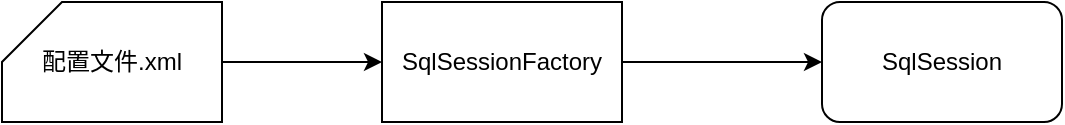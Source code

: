 <mxfile version="10.6.9" type="github"><diagram id="mOzHIvGkNlQH9GmIvdRe" name="Page-1"><mxGraphModel dx="886" dy="593" grid="1" gridSize="10" guides="1" tooltips="1" connect="1" arrows="1" fold="1" page="1" pageScale="1" pageWidth="827" pageHeight="1169" math="0" shadow="0"><root><mxCell id="0"/><mxCell id="1" parent="0"/><mxCell id="CfGg6hZG6wcm0ju-JWp7-2" style="edgeStyle=orthogonalEdgeStyle;rounded=0;orthogonalLoop=1;jettySize=auto;html=1;exitX=1;exitY=0.5;exitDx=0;exitDy=0;entryX=0;entryY=0.5;entryDx=0;entryDy=0;" edge="1" parent="1" source="qoS52SPyZWBFGRsrfDi6-1" target="CfGg6hZG6wcm0ju-JWp7-1"><mxGeometry relative="1" as="geometry"/></mxCell><mxCell id="qoS52SPyZWBFGRsrfDi6-1" value="SqlSessionFactory" style="rounded=0;whiteSpace=wrap;html=1;" parent="1" vertex="1"><mxGeometry x="220" y="110" width="120" height="60" as="geometry"/></mxCell><mxCell id="qoS52SPyZWBFGRsrfDi6-4" style="edgeStyle=orthogonalEdgeStyle;rounded=0;orthogonalLoop=1;jettySize=auto;html=1;exitX=1;exitY=0.5;exitDx=0;exitDy=0;exitPerimeter=0;entryX=0;entryY=0.5;entryDx=0;entryDy=0;" parent="1" source="qoS52SPyZWBFGRsrfDi6-3" target="qoS52SPyZWBFGRsrfDi6-1" edge="1"><mxGeometry relative="1" as="geometry"/></mxCell><mxCell id="qoS52SPyZWBFGRsrfDi6-3" value="配置文件.xml" style="shape=card;whiteSpace=wrap;html=1;" parent="1" vertex="1"><mxGeometry x="30" y="110" width="110" height="60" as="geometry"/></mxCell><mxCell id="CfGg6hZG6wcm0ju-JWp7-1" value="SqlSession&lt;br&gt;" style="rounded=1;whiteSpace=wrap;html=1;" vertex="1" parent="1"><mxGeometry x="440" y="110" width="120" height="60" as="geometry"/></mxCell></root></mxGraphModel></diagram></mxfile>